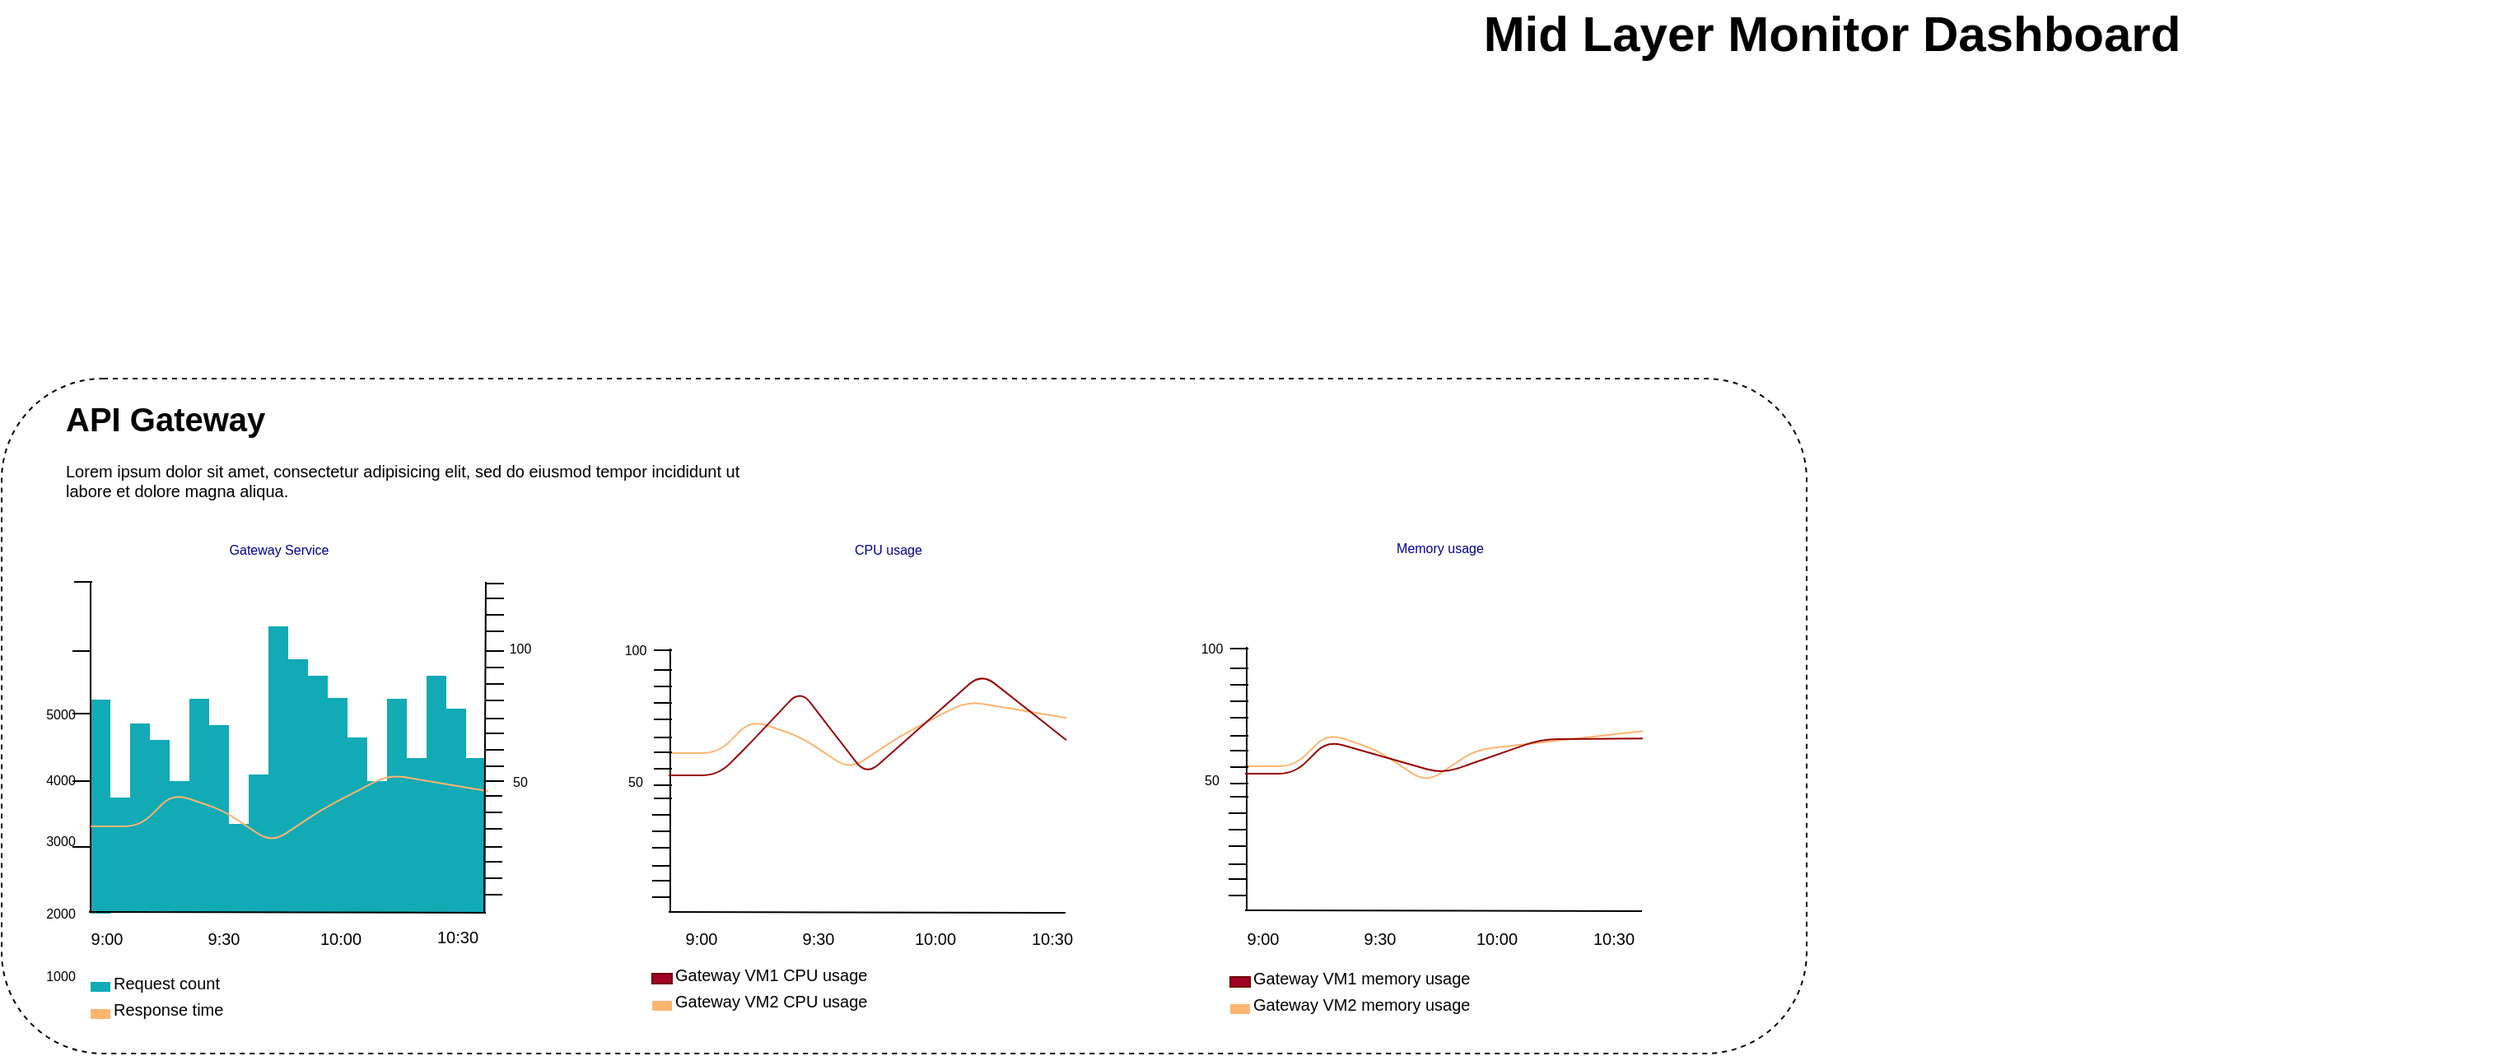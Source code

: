 <mxfile version="12.2.6" type="github" pages="1">
  <diagram id="07fea595-8f29-1299-0266-81d95cde20df" name="Page-1">
    <mxGraphModel dx="-1023" dy="820" grid="1" gridSize="10" guides="1" tooltips="1" connect="1" arrows="1" fold="1" page="1" pageScale="1" pageWidth="1169" pageHeight="827" background="#ffffff" math="0" shadow="0">
      <root>
        <mxCell id="0"/>
        <mxCell id="1" parent="0"/>
        <mxCell id="Wl3PlyjCfCqaFqwn1Miz-761" value="" style="rounded=1;whiteSpace=wrap;html=1;dashed=1;" vertex="1" parent="1">
          <mxGeometry x="2354" y="950" width="1096" height="410" as="geometry"/>
        </mxCell>
        <mxCell id="723" value="" style="whiteSpace=wrap;fillColor=#12AAB5;gradientColor=none;gradientDirection=east;strokeColor=none;html=1;fontColor=#23445d;" parent="1" vertex="1">
          <mxGeometry x="2408" y="1145" width="12" height="130" as="geometry"/>
        </mxCell>
        <mxCell id="739" value="" style="whiteSpace=wrap;fillColor=#12AAB5;gradientColor=none;gradientDirection=east;strokeColor=none;html=1;fontColor=#23445d;" parent="1" vertex="1">
          <mxGeometry x="2408" y="1316.5" width="12" height="6" as="geometry"/>
        </mxCell>
        <mxCell id="744" value="Request count" style="text;spacingTop=-5;html=1;points=[];fontSize=10;" parent="1" vertex="1">
          <mxGeometry x="2420" y="1309.5" width="80" height="20" as="geometry"/>
        </mxCell>
        <mxCell id="749" value="Mid Layer Monitor Dashboard" style="text;spacingTop=-5;align=center;verticalAlign=middle;fontSize=30;fontStyle=1;html=1;points=[]" parent="1" vertex="1">
          <mxGeometry x="3060" y="720" width="810" height="45" as="geometry"/>
        </mxCell>
        <mxCell id="o6w3HR38CNkeLtD_eccx-752" value="" style="whiteSpace=wrap;fillColor=#12AAB5;gradientColor=none;gradientDirection=east;strokeColor=none;html=1;fontColor=#23445d;" parent="1" vertex="1">
          <mxGeometry x="2420" y="1204.5" width="12" height="70" as="geometry"/>
        </mxCell>
        <mxCell id="o6w3HR38CNkeLtD_eccx-753" value="" style="whiteSpace=wrap;fillColor=#12AAB5;gradientColor=none;gradientDirection=east;strokeColor=none;html=1;fontColor=#23445d;" parent="1" vertex="1">
          <mxGeometry x="2516" y="1100.5" width="12" height="174" as="geometry"/>
        </mxCell>
        <mxCell id="o6w3HR38CNkeLtD_eccx-754" value="" style="whiteSpace=wrap;fillColor=#12AAB5;gradientColor=none;gradientDirection=east;strokeColor=none;html=1;fontColor=#23445d;" parent="1" vertex="1">
          <mxGeometry x="2432" y="1159.5" width="12" height="115" as="geometry"/>
        </mxCell>
        <mxCell id="o6w3HR38CNkeLtD_eccx-755" value="" style="whiteSpace=wrap;fillColor=#12AAB5;gradientColor=none;gradientDirection=east;strokeColor=none;html=1;fontColor=#23445d;" parent="1" vertex="1">
          <mxGeometry x="2444" y="1169.5" width="12" height="104" as="geometry"/>
        </mxCell>
        <mxCell id="o6w3HR38CNkeLtD_eccx-756" value="" style="whiteSpace=wrap;fillColor=#12AAB5;gradientColor=none;gradientDirection=east;strokeColor=none;html=1;fontColor=#23445d;" parent="1" vertex="1">
          <mxGeometry x="2456" y="1194.5" width="12" height="80" as="geometry"/>
        </mxCell>
        <mxCell id="o6w3HR38CNkeLtD_eccx-757" value="" style="whiteSpace=wrap;fillColor=#12AAB5;gradientColor=none;gradientDirection=east;strokeColor=none;html=1;fontColor=#23445d;" parent="1" vertex="1">
          <mxGeometry x="2468" y="1144.5" width="12" height="130" as="geometry"/>
        </mxCell>
        <mxCell id="o6w3HR38CNkeLtD_eccx-758" value="" style="whiteSpace=wrap;fillColor=#12AAB5;gradientColor=none;gradientDirection=east;strokeColor=none;html=1;fontColor=#23445d;" parent="1" vertex="1">
          <mxGeometry x="2480" y="1160.5" width="12" height="114" as="geometry"/>
        </mxCell>
        <mxCell id="o6w3HR38CNkeLtD_eccx-759" value="" style="whiteSpace=wrap;fillColor=#12AAB5;gradientColor=none;gradientDirection=east;strokeColor=none;html=1;fontColor=#23445d;" parent="1" vertex="1">
          <mxGeometry x="2492" y="1220.5" width="12" height="54" as="geometry"/>
        </mxCell>
        <mxCell id="o6w3HR38CNkeLtD_eccx-760" value="" style="whiteSpace=wrap;fillColor=#12AAB5;gradientColor=none;gradientDirection=east;strokeColor=none;html=1;fontColor=#23445d;" parent="1" vertex="1">
          <mxGeometry x="2504" y="1190.5" width="12" height="84" as="geometry"/>
        </mxCell>
        <mxCell id="o6w3HR38CNkeLtD_eccx-762" value="" style="whiteSpace=wrap;fillColor=#12AAB5;gradientColor=none;gradientDirection=east;strokeColor=none;html=1;fontColor=#23445d;" parent="1" vertex="1">
          <mxGeometry x="2528" y="1120.5" width="12" height="154" as="geometry"/>
        </mxCell>
        <mxCell id="o6w3HR38CNkeLtD_eccx-763" value="" style="whiteSpace=wrap;fillColor=#12AAB5;gradientColor=none;gradientDirection=east;strokeColor=none;html=1;fontColor=#23445d;" parent="1" vertex="1">
          <mxGeometry x="2540" y="1130.5" width="12" height="144" as="geometry"/>
        </mxCell>
        <mxCell id="o6w3HR38CNkeLtD_eccx-764" value="" style="whiteSpace=wrap;fillColor=#12AAB5;gradientColor=none;gradientDirection=east;strokeColor=none;html=1;fontColor=#23445d;" parent="1" vertex="1">
          <mxGeometry x="2636" y="1180.5" width="12" height="94" as="geometry"/>
        </mxCell>
        <mxCell id="o6w3HR38CNkeLtD_eccx-765" value="" style="whiteSpace=wrap;fillColor=#12AAB5;gradientColor=none;gradientDirection=east;strokeColor=none;html=1;fontColor=#23445d;" parent="1" vertex="1">
          <mxGeometry x="2552" y="1144" width="12" height="130" as="geometry"/>
        </mxCell>
        <mxCell id="o6w3HR38CNkeLtD_eccx-766" value="" style="whiteSpace=wrap;fillColor=#12AAB5;gradientColor=none;gradientDirection=east;strokeColor=none;html=1;fontColor=#23445d;" parent="1" vertex="1">
          <mxGeometry x="2564" y="1168" width="12" height="106" as="geometry"/>
        </mxCell>
        <mxCell id="o6w3HR38CNkeLtD_eccx-767" value="" style="whiteSpace=wrap;fillColor=#12AAB5;gradientColor=none;gradientDirection=east;strokeColor=none;html=1;fontColor=#23445d;" parent="1" vertex="1">
          <mxGeometry x="2576" y="1194.5" width="12" height="80" as="geometry"/>
        </mxCell>
        <mxCell id="o6w3HR38CNkeLtD_eccx-768" value="" style="whiteSpace=wrap;fillColor=#12AAB5;gradientColor=none;gradientDirection=east;strokeColor=none;html=1;fontColor=#23445d;" parent="1" vertex="1">
          <mxGeometry x="2588" y="1144.5" width="12" height="130" as="geometry"/>
        </mxCell>
        <mxCell id="o6w3HR38CNkeLtD_eccx-769" value="" style="whiteSpace=wrap;fillColor=#12AAB5;gradientColor=none;gradientDirection=east;strokeColor=none;html=1;fontColor=#23445d;" parent="1" vertex="1">
          <mxGeometry x="2600" y="1180.5" width="12" height="94" as="geometry"/>
        </mxCell>
        <mxCell id="o6w3HR38CNkeLtD_eccx-770" value="" style="whiteSpace=wrap;fillColor=#12AAB5;gradientColor=none;gradientDirection=east;strokeColor=none;html=1;fontColor=#23445d;" parent="1" vertex="1">
          <mxGeometry x="2612" y="1130.5" width="12" height="144" as="geometry"/>
        </mxCell>
        <mxCell id="o6w3HR38CNkeLtD_eccx-771" value="" style="whiteSpace=wrap;fillColor=#12AAB5;gradientColor=none;gradientDirection=east;strokeColor=none;html=1;fontColor=#23445d;" parent="1" vertex="1">
          <mxGeometry x="2624" y="1150.5" width="12" height="124" as="geometry"/>
        </mxCell>
        <mxCell id="o6w3HR38CNkeLtD_eccx-772" value="" style="endArrow=none;html=1;strokeWidth=1;" parent="1" edge="1">
          <mxGeometry width="50" height="50" relative="1" as="geometry">
            <mxPoint x="2408" y="1273.5" as="sourcePoint"/>
            <mxPoint x="2408" y="1073.5" as="targetPoint"/>
          </mxGeometry>
        </mxCell>
        <mxCell id="o6w3HR38CNkeLtD_eccx-783" value="" style="endArrow=none;html=1;strokeWidth=1;" parent="1" edge="1">
          <mxGeometry width="50" height="50" relative="1" as="geometry">
            <mxPoint x="2407" y="1274" as="sourcePoint"/>
            <mxPoint x="2648" y="1274.5" as="targetPoint"/>
          </mxGeometry>
        </mxCell>
        <mxCell id="o6w3HR38CNkeLtD_eccx-785" value="" style="endArrow=none;html=1;strokeWidth=1;entryX=1.125;entryY=0.214;entryDx=0;entryDy=0;entryPerimeter=0;strokeColor=#FFB570;" parent="1" target="o6w3HR38CNkeLtD_eccx-764" edge="1">
          <mxGeometry width="50" height="50" relative="1" as="geometry">
            <mxPoint x="2408" y="1222" as="sourcePoint"/>
            <mxPoint x="2598" y="1222" as="targetPoint"/>
            <Array as="points">
              <mxPoint x="2438" y="1222"/>
              <mxPoint x="2458" y="1202"/>
              <mxPoint x="2488" y="1212"/>
              <mxPoint x="2518" y="1232"/>
              <mxPoint x="2548" y="1212"/>
              <mxPoint x="2589" y="1190.5"/>
            </Array>
          </mxGeometry>
        </mxCell>
        <mxCell id="o6w3HR38CNkeLtD_eccx-787" value="" style="endArrow=none;html=1;strokeWidth=1;" parent="1" edge="1">
          <mxGeometry width="50" height="50" relative="1" as="geometry">
            <mxPoint x="2397" y="1234.5" as="sourcePoint"/>
            <mxPoint x="2408" y="1234.5" as="targetPoint"/>
          </mxGeometry>
        </mxCell>
        <mxCell id="o6w3HR38CNkeLtD_eccx-789" value="" style="endArrow=none;html=1;strokeWidth=1;" parent="1" edge="1">
          <mxGeometry width="50" height="50" relative="1" as="geometry">
            <mxPoint x="2397" y="1194.5" as="sourcePoint"/>
            <mxPoint x="2408" y="1194.5" as="targetPoint"/>
          </mxGeometry>
        </mxCell>
        <mxCell id="o6w3HR38CNkeLtD_eccx-790" value="" style="endArrow=none;html=1;strokeWidth=1;" parent="1" edge="1">
          <mxGeometry width="50" height="50" relative="1" as="geometry">
            <mxPoint x="2397" y="1153.5" as="sourcePoint"/>
            <mxPoint x="2408" y="1153.5" as="targetPoint"/>
          </mxGeometry>
        </mxCell>
        <mxCell id="o6w3HR38CNkeLtD_eccx-791" value="" style="endArrow=none;html=1;strokeWidth=1;" parent="1" edge="1">
          <mxGeometry width="50" height="50" relative="1" as="geometry">
            <mxPoint x="2647" y="1274.5" as="sourcePoint"/>
            <mxPoint x="2648" y="1073.5" as="targetPoint"/>
          </mxGeometry>
        </mxCell>
        <mxCell id="o6w3HR38CNkeLtD_eccx-792" value="" style="endArrow=none;html=1;strokeWidth=1;" parent="1" edge="1">
          <mxGeometry width="50" height="50" relative="1" as="geometry">
            <mxPoint x="2647" y="1263.5" as="sourcePoint"/>
            <mxPoint x="2658" y="1263.5" as="targetPoint"/>
          </mxGeometry>
        </mxCell>
        <mxCell id="o6w3HR38CNkeLtD_eccx-793" value="" style="endArrow=none;html=1;strokeWidth=1;" parent="1" edge="1">
          <mxGeometry width="50" height="50" relative="1" as="geometry">
            <mxPoint x="2648" y="1194.5" as="sourcePoint"/>
            <mxPoint x="2659" y="1194.5" as="targetPoint"/>
          </mxGeometry>
        </mxCell>
        <mxCell id="o6w3HR38CNkeLtD_eccx-794" value="" style="endArrow=none;html=1;strokeWidth=1;" parent="1" edge="1">
          <mxGeometry width="50" height="50" relative="1" as="geometry">
            <mxPoint x="2647" y="1203.5" as="sourcePoint"/>
            <mxPoint x="2658" y="1203.5" as="targetPoint"/>
          </mxGeometry>
        </mxCell>
        <mxCell id="o6w3HR38CNkeLtD_eccx-795" value="" style="endArrow=none;html=1;strokeWidth=1;" parent="1" edge="1">
          <mxGeometry width="50" height="50" relative="1" as="geometry">
            <mxPoint x="2647" y="1213.5" as="sourcePoint"/>
            <mxPoint x="2658" y="1213.5" as="targetPoint"/>
          </mxGeometry>
        </mxCell>
        <mxCell id="o6w3HR38CNkeLtD_eccx-796" value="" style="endArrow=none;html=1;strokeWidth=1;" parent="1" edge="1">
          <mxGeometry width="50" height="50" relative="1" as="geometry">
            <mxPoint x="2647" y="1223.5" as="sourcePoint"/>
            <mxPoint x="2658" y="1223.5" as="targetPoint"/>
          </mxGeometry>
        </mxCell>
        <mxCell id="o6w3HR38CNkeLtD_eccx-797" value="" style="endArrow=none;html=1;strokeWidth=1;" parent="1" edge="1">
          <mxGeometry width="50" height="50" relative="1" as="geometry">
            <mxPoint x="2647" y="1234.5" as="sourcePoint"/>
            <mxPoint x="2658" y="1234.5" as="targetPoint"/>
          </mxGeometry>
        </mxCell>
        <mxCell id="o6w3HR38CNkeLtD_eccx-798" value="" style="endArrow=none;html=1;strokeWidth=1;" parent="1" edge="1">
          <mxGeometry width="50" height="50" relative="1" as="geometry">
            <mxPoint x="2647" y="1243.5" as="sourcePoint"/>
            <mxPoint x="2658" y="1243.5" as="targetPoint"/>
          </mxGeometry>
        </mxCell>
        <mxCell id="o6w3HR38CNkeLtD_eccx-799" value="" style="endArrow=none;html=1;strokeWidth=1;" parent="1" edge="1">
          <mxGeometry width="50" height="50" relative="1" as="geometry">
            <mxPoint x="2647" y="1253.5" as="sourcePoint"/>
            <mxPoint x="2658" y="1253.5" as="targetPoint"/>
          </mxGeometry>
        </mxCell>
        <mxCell id="o6w3HR38CNkeLtD_eccx-800" value="" style="endArrow=none;html=1;strokeWidth=1;" parent="1" edge="1">
          <mxGeometry width="50" height="50" relative="1" as="geometry">
            <mxPoint x="2648" y="1185.5" as="sourcePoint"/>
            <mxPoint x="2659" y="1185.5" as="targetPoint"/>
          </mxGeometry>
        </mxCell>
        <mxCell id="o6w3HR38CNkeLtD_eccx-801" value="" style="endArrow=none;html=1;strokeWidth=1;" parent="1" edge="1">
          <mxGeometry width="50" height="50" relative="1" as="geometry">
            <mxPoint x="2648" y="1115.5" as="sourcePoint"/>
            <mxPoint x="2659" y="1115.5" as="targetPoint"/>
          </mxGeometry>
        </mxCell>
        <mxCell id="o6w3HR38CNkeLtD_eccx-802" value="" style="endArrow=none;html=1;strokeWidth=1;" parent="1" edge="1">
          <mxGeometry width="50" height="50" relative="1" as="geometry">
            <mxPoint x="2648" y="1125.5" as="sourcePoint"/>
            <mxPoint x="2659" y="1125.5" as="targetPoint"/>
          </mxGeometry>
        </mxCell>
        <mxCell id="o6w3HR38CNkeLtD_eccx-803" value="" style="endArrow=none;html=1;strokeWidth=1;" parent="1" edge="1">
          <mxGeometry width="50" height="50" relative="1" as="geometry">
            <mxPoint x="2648" y="1135.5" as="sourcePoint"/>
            <mxPoint x="2659" y="1135.5" as="targetPoint"/>
          </mxGeometry>
        </mxCell>
        <mxCell id="o6w3HR38CNkeLtD_eccx-804" value="" style="endArrow=none;html=1;strokeWidth=1;" parent="1" edge="1">
          <mxGeometry width="50" height="50" relative="1" as="geometry">
            <mxPoint x="2648" y="1145.5" as="sourcePoint"/>
            <mxPoint x="2659" y="1145.5" as="targetPoint"/>
          </mxGeometry>
        </mxCell>
        <mxCell id="o6w3HR38CNkeLtD_eccx-805" value="" style="endArrow=none;html=1;strokeWidth=1;" parent="1" edge="1">
          <mxGeometry width="50" height="50" relative="1" as="geometry">
            <mxPoint x="2648" y="1156.5" as="sourcePoint"/>
            <mxPoint x="2659" y="1156.5" as="targetPoint"/>
          </mxGeometry>
        </mxCell>
        <mxCell id="o6w3HR38CNkeLtD_eccx-806" value="" style="endArrow=none;html=1;strokeWidth=1;" parent="1" edge="1">
          <mxGeometry width="50" height="50" relative="1" as="geometry">
            <mxPoint x="2648" y="1165.5" as="sourcePoint"/>
            <mxPoint x="2659" y="1165.5" as="targetPoint"/>
          </mxGeometry>
        </mxCell>
        <mxCell id="o6w3HR38CNkeLtD_eccx-807" value="" style="endArrow=none;html=1;strokeWidth=1;" parent="1" edge="1">
          <mxGeometry width="50" height="50" relative="1" as="geometry">
            <mxPoint x="2648" y="1175.5" as="sourcePoint"/>
            <mxPoint x="2659" y="1175.5" as="targetPoint"/>
          </mxGeometry>
        </mxCell>
        <mxCell id="o6w3HR38CNkeLtD_eccx-808" value="" style="endArrow=none;html=1;strokeWidth=1;" parent="1" edge="1">
          <mxGeometry width="50" height="50" relative="1" as="geometry">
            <mxPoint x="2648" y="1103.5" as="sourcePoint"/>
            <mxPoint x="2659" y="1103.5" as="targetPoint"/>
          </mxGeometry>
        </mxCell>
        <mxCell id="o6w3HR38CNkeLtD_eccx-813" value="" style="endArrow=none;html=1;strokeWidth=1;" parent="1" edge="1">
          <mxGeometry width="50" height="50" relative="1" as="geometry">
            <mxPoint x="2648" y="1074.5" as="sourcePoint"/>
            <mxPoint x="2659" y="1074.5" as="targetPoint"/>
          </mxGeometry>
        </mxCell>
        <mxCell id="o6w3HR38CNkeLtD_eccx-814" value="" style="endArrow=none;html=1;strokeWidth=1;" parent="1" edge="1">
          <mxGeometry width="50" height="50" relative="1" as="geometry">
            <mxPoint x="2648" y="1083.5" as="sourcePoint"/>
            <mxPoint x="2659" y="1083.5" as="targetPoint"/>
          </mxGeometry>
        </mxCell>
        <mxCell id="o6w3HR38CNkeLtD_eccx-815" value="" style="endArrow=none;html=1;strokeWidth=1;" parent="1" edge="1">
          <mxGeometry width="50" height="50" relative="1" as="geometry">
            <mxPoint x="2648" y="1093.5" as="sourcePoint"/>
            <mxPoint x="2659" y="1093.5" as="targetPoint"/>
          </mxGeometry>
        </mxCell>
        <mxCell id="o6w3HR38CNkeLtD_eccx-816" value="" style="endArrow=none;html=1;strokeWidth=1;" parent="1" edge="1">
          <mxGeometry width="50" height="50" relative="1" as="geometry">
            <mxPoint x="2397" y="1115.5" as="sourcePoint"/>
            <mxPoint x="2408" y="1115.5" as="targetPoint"/>
          </mxGeometry>
        </mxCell>
        <mxCell id="o6w3HR38CNkeLtD_eccx-817" value="" style="endArrow=none;html=1;strokeWidth=1;" parent="1" edge="1">
          <mxGeometry width="50" height="50" relative="1" as="geometry">
            <mxPoint x="2398" y="1073.5" as="sourcePoint"/>
            <mxPoint x="2409" y="1073.5" as="targetPoint"/>
          </mxGeometry>
        </mxCell>
        <mxCell id="o6w3HR38CNkeLtD_eccx-818" value="&lt;font style=&quot;font-size: 8px;&quot;&gt;1000&lt;/font&gt;" style="text;html=1;align=center;verticalAlign=middle;whiteSpace=wrap;rounded=0;fontSize=8;" parent="1" vertex="1">
          <mxGeometry x="2370" y="1303" width="40" height="20" as="geometry"/>
        </mxCell>
        <mxCell id="o6w3HR38CNkeLtD_eccx-819" value="&lt;font style=&quot;font-size: 8px&quot;&gt;2000&lt;/font&gt;" style="text;html=1;align=center;verticalAlign=middle;whiteSpace=wrap;rounded=0;fontSize=8;" parent="1" vertex="1">
          <mxGeometry x="2370" y="1265" width="40" height="20" as="geometry"/>
        </mxCell>
        <mxCell id="o6w3HR38CNkeLtD_eccx-820" value="&lt;font style=&quot;font-size: 8px&quot;&gt;3000&lt;/font&gt;" style="text;html=1;align=center;verticalAlign=middle;whiteSpace=wrap;rounded=0;fontSize=8;" parent="1" vertex="1">
          <mxGeometry x="2370" y="1221" width="40" height="20" as="geometry"/>
        </mxCell>
        <mxCell id="o6w3HR38CNkeLtD_eccx-821" value="&lt;font style=&quot;font-size: 8px&quot;&gt;4000&lt;/font&gt;" style="text;html=1;align=center;verticalAlign=middle;whiteSpace=wrap;rounded=0;fontSize=8;" parent="1" vertex="1">
          <mxGeometry x="2370" y="1184" width="40" height="20" as="geometry"/>
        </mxCell>
        <mxCell id="o6w3HR38CNkeLtD_eccx-822" value="&lt;font style=&quot;font-size: 8px&quot;&gt;5000&lt;/font&gt;" style="text;html=1;align=center;verticalAlign=middle;whiteSpace=wrap;rounded=0;fontSize=8;" parent="1" vertex="1">
          <mxGeometry x="2370" y="1144" width="40" height="20" as="geometry"/>
        </mxCell>
        <mxCell id="o6w3HR38CNkeLtD_eccx-823" value="&lt;font style=&quot;font-size: 8px&quot;&gt;100&lt;/font&gt;" style="text;html=1;align=center;verticalAlign=middle;whiteSpace=wrap;rounded=0;fontSize=8;" parent="1" vertex="1">
          <mxGeometry x="2659" y="1103.5" width="20" height="20" as="geometry"/>
        </mxCell>
        <mxCell id="o6w3HR38CNkeLtD_eccx-824" value="&lt;font style=&quot;font-size: 8px&quot;&gt;50&lt;/font&gt;" style="text;html=1;align=center;verticalAlign=middle;whiteSpace=wrap;rounded=0;fontSize=8;" parent="1" vertex="1">
          <mxGeometry x="2659" y="1184.5" width="20" height="20" as="geometry"/>
        </mxCell>
        <mxCell id="o6w3HR38CNkeLtD_eccx-825" value="Gateway Service" style="text;html=1;strokeColor=none;fillColor=none;align=center;verticalAlign=middle;whiteSpace=wrap;rounded=0;fontSize=8;fontColor=#000099;" parent="1" vertex="1">
          <mxGeometry x="2469" y="1043.5" width="107" height="20" as="geometry"/>
        </mxCell>
        <mxCell id="o6w3HR38CNkeLtD_eccx-827" value="" style="whiteSpace=wrap;fillColor=#FFB570;gradientColor=none;gradientDirection=east;strokeColor=none;html=1;fontColor=#23445d;" parent="1" vertex="1">
          <mxGeometry x="2408" y="1333" width="12" height="6" as="geometry"/>
        </mxCell>
        <mxCell id="o6w3HR38CNkeLtD_eccx-828" value="Response time" style="text;spacingTop=-5;html=1;points=[];fontSize=10;" parent="1" vertex="1">
          <mxGeometry x="2420" y="1326" width="80" height="20" as="geometry"/>
        </mxCell>
        <mxCell id="o6w3HR38CNkeLtD_eccx-833" value="" style="endArrow=none;html=1;strokeWidth=1;entryX=1.125;entryY=0.214;entryDx=0;entryDy=0;entryPerimeter=0;strokeColor=#FFB570;" parent="1" edge="1">
          <mxGeometry width="50" height="50" relative="1" as="geometry">
            <mxPoint x="2759" y="1177.5" as="sourcePoint"/>
            <mxPoint x="3000.5" y="1156.116" as="targetPoint"/>
            <Array as="points">
              <mxPoint x="2789" y="1177.5"/>
              <mxPoint x="2809" y="1157.5"/>
              <mxPoint x="2839" y="1167.5"/>
              <mxPoint x="2869" y="1187.5"/>
              <mxPoint x="2899" y="1167.5"/>
              <mxPoint x="2940" y="1146"/>
            </Array>
          </mxGeometry>
        </mxCell>
        <mxCell id="o6w3HR38CNkeLtD_eccx-834" value="" style="endArrow=none;html=1;strokeWidth=1;" parent="1" edge="1">
          <mxGeometry width="50" height="50" relative="1" as="geometry">
            <mxPoint x="2760" y="1274" as="sourcePoint"/>
            <mxPoint x="2760" y="1114" as="targetPoint"/>
          </mxGeometry>
        </mxCell>
        <mxCell id="o6w3HR38CNkeLtD_eccx-836" value="" style="endArrow=none;html=1;strokeWidth=1;" parent="1" edge="1">
          <mxGeometry width="50" height="50" relative="1" as="geometry">
            <mxPoint x="2750" y="1205" as="sourcePoint"/>
            <mxPoint x="2761" y="1205" as="targetPoint"/>
          </mxGeometry>
        </mxCell>
        <mxCell id="o6w3HR38CNkeLtD_eccx-837" value="" style="endArrow=none;html=1;strokeWidth=1;" parent="1" edge="1">
          <mxGeometry width="50" height="50" relative="1" as="geometry">
            <mxPoint x="2749" y="1215" as="sourcePoint"/>
            <mxPoint x="2760" y="1215" as="targetPoint"/>
          </mxGeometry>
        </mxCell>
        <mxCell id="o6w3HR38CNkeLtD_eccx-838" value="" style="endArrow=none;html=1;strokeWidth=1;" parent="1" edge="1">
          <mxGeometry width="50" height="50" relative="1" as="geometry">
            <mxPoint x="2749" y="1225" as="sourcePoint"/>
            <mxPoint x="2760" y="1225" as="targetPoint"/>
          </mxGeometry>
        </mxCell>
        <mxCell id="o6w3HR38CNkeLtD_eccx-839" value="" style="endArrow=none;html=1;strokeWidth=1;" parent="1" edge="1">
          <mxGeometry width="50" height="50" relative="1" as="geometry">
            <mxPoint x="2749" y="1235" as="sourcePoint"/>
            <mxPoint x="2760" y="1235" as="targetPoint"/>
          </mxGeometry>
        </mxCell>
        <mxCell id="o6w3HR38CNkeLtD_eccx-840" value="" style="endArrow=none;html=1;strokeWidth=1;" parent="1" edge="1">
          <mxGeometry width="50" height="50" relative="1" as="geometry">
            <mxPoint x="2749" y="1246" as="sourcePoint"/>
            <mxPoint x="2760" y="1246" as="targetPoint"/>
          </mxGeometry>
        </mxCell>
        <mxCell id="o6w3HR38CNkeLtD_eccx-841" value="" style="endArrow=none;html=1;strokeWidth=1;" parent="1" edge="1">
          <mxGeometry width="50" height="50" relative="1" as="geometry">
            <mxPoint x="2749" y="1255" as="sourcePoint"/>
            <mxPoint x="2760" y="1255" as="targetPoint"/>
          </mxGeometry>
        </mxCell>
        <mxCell id="o6w3HR38CNkeLtD_eccx-842" value="" style="endArrow=none;html=1;strokeWidth=1;" parent="1" edge="1">
          <mxGeometry width="50" height="50" relative="1" as="geometry">
            <mxPoint x="2749" y="1265" as="sourcePoint"/>
            <mxPoint x="2760" y="1265" as="targetPoint"/>
          </mxGeometry>
        </mxCell>
        <mxCell id="o6w3HR38CNkeLtD_eccx-843" value="" style="endArrow=none;html=1;strokeWidth=1;" parent="1" edge="1">
          <mxGeometry width="50" height="50" relative="1" as="geometry">
            <mxPoint x="2750" y="1197" as="sourcePoint"/>
            <mxPoint x="2761" y="1197" as="targetPoint"/>
          </mxGeometry>
        </mxCell>
        <mxCell id="o6w3HR38CNkeLtD_eccx-844" value="" style="endArrow=none;html=1;strokeWidth=1;" parent="1" edge="1">
          <mxGeometry width="50" height="50" relative="1" as="geometry">
            <mxPoint x="2750" y="1127" as="sourcePoint"/>
            <mxPoint x="2761" y="1127" as="targetPoint"/>
          </mxGeometry>
        </mxCell>
        <mxCell id="o6w3HR38CNkeLtD_eccx-845" value="" style="endArrow=none;html=1;strokeWidth=1;" parent="1" edge="1">
          <mxGeometry width="50" height="50" relative="1" as="geometry">
            <mxPoint x="2750" y="1137" as="sourcePoint"/>
            <mxPoint x="2761" y="1137" as="targetPoint"/>
          </mxGeometry>
        </mxCell>
        <mxCell id="o6w3HR38CNkeLtD_eccx-846" value="" style="endArrow=none;html=1;strokeWidth=1;" parent="1" edge="1">
          <mxGeometry width="50" height="50" relative="1" as="geometry">
            <mxPoint x="2750" y="1147" as="sourcePoint"/>
            <mxPoint x="2761" y="1147" as="targetPoint"/>
          </mxGeometry>
        </mxCell>
        <mxCell id="o6w3HR38CNkeLtD_eccx-847" value="" style="endArrow=none;html=1;strokeWidth=1;" parent="1" edge="1">
          <mxGeometry width="50" height="50" relative="1" as="geometry">
            <mxPoint x="2750" y="1157" as="sourcePoint"/>
            <mxPoint x="2761" y="1157" as="targetPoint"/>
          </mxGeometry>
        </mxCell>
        <mxCell id="o6w3HR38CNkeLtD_eccx-848" value="" style="endArrow=none;html=1;strokeWidth=1;" parent="1" edge="1">
          <mxGeometry width="50" height="50" relative="1" as="geometry">
            <mxPoint x="2750" y="1168" as="sourcePoint"/>
            <mxPoint x="2761" y="1168" as="targetPoint"/>
          </mxGeometry>
        </mxCell>
        <mxCell id="o6w3HR38CNkeLtD_eccx-849" value="" style="endArrow=none;html=1;strokeWidth=1;" parent="1" edge="1">
          <mxGeometry width="50" height="50" relative="1" as="geometry">
            <mxPoint x="2750" y="1177" as="sourcePoint"/>
            <mxPoint x="2761" y="1177" as="targetPoint"/>
          </mxGeometry>
        </mxCell>
        <mxCell id="o6w3HR38CNkeLtD_eccx-850" value="" style="endArrow=none;html=1;strokeWidth=1;" parent="1" edge="1">
          <mxGeometry width="50" height="50" relative="1" as="geometry">
            <mxPoint x="2750" y="1187" as="sourcePoint"/>
            <mxPoint x="2761" y="1187" as="targetPoint"/>
          </mxGeometry>
        </mxCell>
        <mxCell id="o6w3HR38CNkeLtD_eccx-851" value="" style="endArrow=none;html=1;strokeWidth=1;" parent="1" edge="1">
          <mxGeometry width="50" height="50" relative="1" as="geometry">
            <mxPoint x="2750" y="1115" as="sourcePoint"/>
            <mxPoint x="2761" y="1115" as="targetPoint"/>
          </mxGeometry>
        </mxCell>
        <mxCell id="o6w3HR38CNkeLtD_eccx-855" value="&lt;font style=&quot;font-size: 8px&quot;&gt;100&lt;/font&gt;" style="text;html=1;align=center;verticalAlign=middle;whiteSpace=wrap;rounded=0;fontSize=8;" parent="1" vertex="1">
          <mxGeometry x="2729" y="1104.5" width="20" height="20" as="geometry"/>
        </mxCell>
        <mxCell id="o6w3HR38CNkeLtD_eccx-856" value="&lt;font style=&quot;font-size: 8px&quot;&gt;50&lt;/font&gt;" style="text;html=1;align=center;verticalAlign=middle;whiteSpace=wrap;rounded=0;fontSize=8;" parent="1" vertex="1">
          <mxGeometry x="2729" y="1184.5" width="20" height="20" as="geometry"/>
        </mxCell>
        <mxCell id="o6w3HR38CNkeLtD_eccx-857" value="" style="endArrow=none;html=1;strokeWidth=1;" parent="1" edge="1">
          <mxGeometry width="50" height="50" relative="1" as="geometry">
            <mxPoint x="2759" y="1274" as="sourcePoint"/>
            <mxPoint x="3000" y="1274.5" as="targetPoint"/>
          </mxGeometry>
        </mxCell>
        <mxCell id="o6w3HR38CNkeLtD_eccx-858" value="" style="endArrow=none;html=1;strokeWidth=1;entryX=1.125;entryY=0.214;entryDx=0;entryDy=0;entryPerimeter=0;strokeColor=#990000;" parent="1" edge="1">
          <mxGeometry width="50" height="50" relative="1" as="geometry">
            <mxPoint x="2759" y="1191" as="sourcePoint"/>
            <mxPoint x="3000.5" y="1169.616" as="targetPoint"/>
            <Array as="points">
              <mxPoint x="2789" y="1191"/>
              <mxPoint x="2809" y="1171"/>
              <mxPoint x="2839" y="1139"/>
              <mxPoint x="2879" y="1191"/>
              <mxPoint x="2949" y="1129"/>
            </Array>
          </mxGeometry>
        </mxCell>
        <mxCell id="o6w3HR38CNkeLtD_eccx-903" value="" style="endArrow=none;html=1;strokeWidth=1;entryX=1.125;entryY=0.214;entryDx=0;entryDy=0;entryPerimeter=0;strokeColor=#FFB570;" parent="1" edge="1">
          <mxGeometry width="50" height="50" relative="1" as="geometry">
            <mxPoint x="3109" y="1185.5" as="sourcePoint"/>
            <mxPoint x="3350.5" y="1164.116" as="targetPoint"/>
            <Array as="points">
              <mxPoint x="3139" y="1185.5"/>
              <mxPoint x="3159" y="1165.5"/>
              <mxPoint x="3189" y="1175.5"/>
              <mxPoint x="3219" y="1195.5"/>
              <mxPoint x="3249" y="1175.5"/>
            </Array>
          </mxGeometry>
        </mxCell>
        <mxCell id="o6w3HR38CNkeLtD_eccx-904" value="" style="endArrow=none;html=1;strokeWidth=1;" parent="1" edge="1">
          <mxGeometry width="50" height="50" relative="1" as="geometry">
            <mxPoint x="3110" y="1273" as="sourcePoint"/>
            <mxPoint x="3110" y="1113" as="targetPoint"/>
          </mxGeometry>
        </mxCell>
        <mxCell id="o6w3HR38CNkeLtD_eccx-905" value="" style="endArrow=none;html=1;strokeWidth=1;" parent="1" edge="1">
          <mxGeometry width="50" height="50" relative="1" as="geometry">
            <mxPoint x="3100" y="1204" as="sourcePoint"/>
            <mxPoint x="3111" y="1204" as="targetPoint"/>
          </mxGeometry>
        </mxCell>
        <mxCell id="o6w3HR38CNkeLtD_eccx-906" value="" style="endArrow=none;html=1;strokeWidth=1;" parent="1" edge="1">
          <mxGeometry width="50" height="50" relative="1" as="geometry">
            <mxPoint x="3099" y="1214" as="sourcePoint"/>
            <mxPoint x="3110" y="1214" as="targetPoint"/>
          </mxGeometry>
        </mxCell>
        <mxCell id="o6w3HR38CNkeLtD_eccx-907" value="" style="endArrow=none;html=1;strokeWidth=1;" parent="1" edge="1">
          <mxGeometry width="50" height="50" relative="1" as="geometry">
            <mxPoint x="3099" y="1224" as="sourcePoint"/>
            <mxPoint x="3110" y="1224" as="targetPoint"/>
          </mxGeometry>
        </mxCell>
        <mxCell id="o6w3HR38CNkeLtD_eccx-908" value="" style="endArrow=none;html=1;strokeWidth=1;" parent="1" edge="1">
          <mxGeometry width="50" height="50" relative="1" as="geometry">
            <mxPoint x="3099" y="1234" as="sourcePoint"/>
            <mxPoint x="3110" y="1234" as="targetPoint"/>
          </mxGeometry>
        </mxCell>
        <mxCell id="o6w3HR38CNkeLtD_eccx-909" value="" style="endArrow=none;html=1;strokeWidth=1;" parent="1" edge="1">
          <mxGeometry width="50" height="50" relative="1" as="geometry">
            <mxPoint x="3099" y="1245" as="sourcePoint"/>
            <mxPoint x="3110" y="1245" as="targetPoint"/>
          </mxGeometry>
        </mxCell>
        <mxCell id="o6w3HR38CNkeLtD_eccx-910" value="" style="endArrow=none;html=1;strokeWidth=1;" parent="1" edge="1">
          <mxGeometry width="50" height="50" relative="1" as="geometry">
            <mxPoint x="3099" y="1254" as="sourcePoint"/>
            <mxPoint x="3110" y="1254" as="targetPoint"/>
          </mxGeometry>
        </mxCell>
        <mxCell id="o6w3HR38CNkeLtD_eccx-911" value="" style="endArrow=none;html=1;strokeWidth=1;" parent="1" edge="1">
          <mxGeometry width="50" height="50" relative="1" as="geometry">
            <mxPoint x="3099" y="1264" as="sourcePoint"/>
            <mxPoint x="3110" y="1264" as="targetPoint"/>
          </mxGeometry>
        </mxCell>
        <mxCell id="o6w3HR38CNkeLtD_eccx-912" value="" style="endArrow=none;html=1;strokeWidth=1;" parent="1" edge="1">
          <mxGeometry width="50" height="50" relative="1" as="geometry">
            <mxPoint x="3100" y="1196" as="sourcePoint"/>
            <mxPoint x="3111" y="1196" as="targetPoint"/>
          </mxGeometry>
        </mxCell>
        <mxCell id="o6w3HR38CNkeLtD_eccx-913" value="" style="endArrow=none;html=1;strokeWidth=1;" parent="1" edge="1">
          <mxGeometry width="50" height="50" relative="1" as="geometry">
            <mxPoint x="3100" y="1126" as="sourcePoint"/>
            <mxPoint x="3111" y="1126" as="targetPoint"/>
          </mxGeometry>
        </mxCell>
        <mxCell id="o6w3HR38CNkeLtD_eccx-914" value="" style="endArrow=none;html=1;strokeWidth=1;" parent="1" edge="1">
          <mxGeometry width="50" height="50" relative="1" as="geometry">
            <mxPoint x="3100" y="1136" as="sourcePoint"/>
            <mxPoint x="3111" y="1136" as="targetPoint"/>
          </mxGeometry>
        </mxCell>
        <mxCell id="o6w3HR38CNkeLtD_eccx-915" value="" style="endArrow=none;html=1;strokeWidth=1;" parent="1" edge="1">
          <mxGeometry width="50" height="50" relative="1" as="geometry">
            <mxPoint x="3100" y="1146" as="sourcePoint"/>
            <mxPoint x="3111" y="1146" as="targetPoint"/>
          </mxGeometry>
        </mxCell>
        <mxCell id="o6w3HR38CNkeLtD_eccx-916" value="" style="endArrow=none;html=1;strokeWidth=1;" parent="1" edge="1">
          <mxGeometry width="50" height="50" relative="1" as="geometry">
            <mxPoint x="3100" y="1156" as="sourcePoint"/>
            <mxPoint x="3111" y="1156" as="targetPoint"/>
          </mxGeometry>
        </mxCell>
        <mxCell id="o6w3HR38CNkeLtD_eccx-917" value="" style="endArrow=none;html=1;strokeWidth=1;" parent="1" edge="1">
          <mxGeometry width="50" height="50" relative="1" as="geometry">
            <mxPoint x="3100" y="1167" as="sourcePoint"/>
            <mxPoint x="3111" y="1167" as="targetPoint"/>
          </mxGeometry>
        </mxCell>
        <mxCell id="o6w3HR38CNkeLtD_eccx-918" value="" style="endArrow=none;html=1;strokeWidth=1;" parent="1" edge="1">
          <mxGeometry width="50" height="50" relative="1" as="geometry">
            <mxPoint x="3100" y="1176" as="sourcePoint"/>
            <mxPoint x="3111" y="1176" as="targetPoint"/>
          </mxGeometry>
        </mxCell>
        <mxCell id="o6w3HR38CNkeLtD_eccx-919" value="" style="endArrow=none;html=1;strokeWidth=1;" parent="1" edge="1">
          <mxGeometry width="50" height="50" relative="1" as="geometry">
            <mxPoint x="3100" y="1186" as="sourcePoint"/>
            <mxPoint x="3111" y="1186" as="targetPoint"/>
          </mxGeometry>
        </mxCell>
        <mxCell id="o6w3HR38CNkeLtD_eccx-920" value="" style="endArrow=none;html=1;strokeWidth=1;" parent="1" edge="1">
          <mxGeometry width="50" height="50" relative="1" as="geometry">
            <mxPoint x="3100" y="1114" as="sourcePoint"/>
            <mxPoint x="3111" y="1114" as="targetPoint"/>
          </mxGeometry>
        </mxCell>
        <mxCell id="o6w3HR38CNkeLtD_eccx-921" value="&lt;font style=&quot;font-size: 8px&quot;&gt;100&lt;/font&gt;" style="text;html=1;align=center;verticalAlign=middle;whiteSpace=wrap;rounded=0;fontSize=8;" parent="1" vertex="1">
          <mxGeometry x="3079" y="1103.5" width="20" height="20" as="geometry"/>
        </mxCell>
        <mxCell id="o6w3HR38CNkeLtD_eccx-922" value="&lt;font style=&quot;font-size: 8px&quot;&gt;50&lt;/font&gt;" style="text;html=1;align=center;verticalAlign=middle;whiteSpace=wrap;rounded=0;fontSize=8;" parent="1" vertex="1">
          <mxGeometry x="3079" y="1183.5" width="20" height="20" as="geometry"/>
        </mxCell>
        <mxCell id="o6w3HR38CNkeLtD_eccx-923" value="" style="endArrow=none;html=1;strokeWidth=1;" parent="1" edge="1">
          <mxGeometry width="50" height="50" relative="1" as="geometry">
            <mxPoint x="3109" y="1273" as="sourcePoint"/>
            <mxPoint x="3350" y="1273.5" as="targetPoint"/>
          </mxGeometry>
        </mxCell>
        <mxCell id="o6w3HR38CNkeLtD_eccx-924" value="" style="endArrow=none;html=1;strokeWidth=1;entryX=1.125;entryY=0.214;entryDx=0;entryDy=0;entryPerimeter=0;strokeColor=#990000;" parent="1" edge="1">
          <mxGeometry width="50" height="50" relative="1" as="geometry">
            <mxPoint x="3109" y="1190" as="sourcePoint"/>
            <mxPoint x="3350.5" y="1168.616" as="targetPoint"/>
            <Array as="points">
              <mxPoint x="3139" y="1190"/>
              <mxPoint x="3159" y="1170"/>
              <mxPoint x="3229" y="1190"/>
              <mxPoint x="3289" y="1169"/>
            </Array>
          </mxGeometry>
        </mxCell>
        <mxCell id="o6w3HR38CNkeLtD_eccx-925" value="Memory usage" style="text;html=1;strokeColor=none;fillColor=none;align=center;verticalAlign=middle;whiteSpace=wrap;rounded=0;fontSize=8;fontColor=#000099;" parent="1" vertex="1">
          <mxGeometry x="3174" y="1042.5" width="107" height="20" as="geometry"/>
        </mxCell>
        <mxCell id="o6w3HR38CNkeLtD_eccx-926" value="CPU usage" style="text;html=1;strokeColor=none;fillColor=none;align=center;verticalAlign=middle;whiteSpace=wrap;rounded=0;fontSize=8;fontColor=#000099;" parent="1" vertex="1">
          <mxGeometry x="2839" y="1043.5" width="107" height="20" as="geometry"/>
        </mxCell>
        <mxCell id="o6w3HR38CNkeLtD_eccx-928" value="9:00" style="text;html=1;strokeColor=none;fillColor=none;align=center;verticalAlign=middle;whiteSpace=wrap;rounded=0;dashed=1;dashPattern=1 2;fontSize=10;fontColor=#000000;opacity=0;" parent="1" vertex="1">
          <mxGeometry x="2398" y="1279.5" width="40" height="20" as="geometry"/>
        </mxCell>
        <mxCell id="o6w3HR38CNkeLtD_eccx-929" value="9:30" style="text;html=1;strokeColor=none;fillColor=none;align=center;verticalAlign=middle;whiteSpace=wrap;rounded=0;dashed=1;dashPattern=1 2;fontSize=10;fontColor=#000000;opacity=0;" parent="1" vertex="1">
          <mxGeometry x="2469" y="1279.5" width="40" height="20" as="geometry"/>
        </mxCell>
        <mxCell id="o6w3HR38CNkeLtD_eccx-931" value="10:00" style="text;html=1;strokeColor=none;fillColor=none;align=center;verticalAlign=middle;whiteSpace=wrap;rounded=0;dashed=1;dashPattern=1 2;fontSize=10;fontColor=#000000;opacity=0;" parent="1" vertex="1">
          <mxGeometry x="2540" y="1279.5" width="40" height="20" as="geometry"/>
        </mxCell>
        <mxCell id="o6w3HR38CNkeLtD_eccx-932" value="10:30" style="text;html=1;strokeColor=none;fillColor=none;align=center;verticalAlign=middle;whiteSpace=wrap;rounded=0;dashed=1;dashPattern=1 2;fontSize=10;fontColor=#000000;opacity=0;" parent="1" vertex="1">
          <mxGeometry x="2611" y="1278.5" width="40" height="20" as="geometry"/>
        </mxCell>
        <mxCell id="o6w3HR38CNkeLtD_eccx-933" value="9:00" style="text;html=1;strokeColor=none;fillColor=none;align=center;verticalAlign=middle;whiteSpace=wrap;rounded=0;dashed=1;dashPattern=1 2;fontSize=10;fontColor=#000000;opacity=0;" parent="1" vertex="1">
          <mxGeometry x="2759" y="1279.5" width="40" height="20" as="geometry"/>
        </mxCell>
        <mxCell id="o6w3HR38CNkeLtD_eccx-934" value="9:30" style="text;html=1;strokeColor=none;fillColor=none;align=center;verticalAlign=middle;whiteSpace=wrap;rounded=0;dashed=1;dashPattern=1 2;fontSize=10;fontColor=#000000;opacity=0;" parent="1" vertex="1">
          <mxGeometry x="2830" y="1279.5" width="40" height="20" as="geometry"/>
        </mxCell>
        <mxCell id="o6w3HR38CNkeLtD_eccx-935" value="10:00" style="text;html=1;strokeColor=none;fillColor=none;align=center;verticalAlign=middle;whiteSpace=wrap;rounded=0;dashed=1;dashPattern=1 2;fontSize=10;fontColor=#000000;opacity=0;" parent="1" vertex="1">
          <mxGeometry x="2901" y="1279.5" width="40" height="20" as="geometry"/>
        </mxCell>
        <mxCell id="o6w3HR38CNkeLtD_eccx-936" value="10:30" style="text;html=1;strokeColor=none;fillColor=none;align=center;verticalAlign=middle;whiteSpace=wrap;rounded=0;dashed=1;dashPattern=1 2;fontSize=10;fontColor=#000000;opacity=0;" parent="1" vertex="1">
          <mxGeometry x="2972" y="1279.5" width="40" height="20" as="geometry"/>
        </mxCell>
        <mxCell id="o6w3HR38CNkeLtD_eccx-937" value="9:00" style="text;html=1;strokeColor=none;fillColor=none;align=center;verticalAlign=middle;whiteSpace=wrap;rounded=0;dashed=1;dashPattern=1 2;fontSize=10;fontColor=#000000;opacity=0;" parent="1" vertex="1">
          <mxGeometry x="3100" y="1279.5" width="40" height="20" as="geometry"/>
        </mxCell>
        <mxCell id="o6w3HR38CNkeLtD_eccx-938" value="9:30" style="text;html=1;strokeColor=none;fillColor=none;align=center;verticalAlign=middle;whiteSpace=wrap;rounded=0;dashed=1;dashPattern=1 2;fontSize=10;fontColor=#000000;opacity=0;" parent="1" vertex="1">
          <mxGeometry x="3171" y="1279.5" width="40" height="20" as="geometry"/>
        </mxCell>
        <mxCell id="o6w3HR38CNkeLtD_eccx-939" value="10:00" style="text;html=1;strokeColor=none;fillColor=none;align=center;verticalAlign=middle;whiteSpace=wrap;rounded=0;dashed=1;dashPattern=1 2;fontSize=10;fontColor=#000000;opacity=0;" parent="1" vertex="1">
          <mxGeometry x="3242" y="1279.5" width="40" height="20" as="geometry"/>
        </mxCell>
        <mxCell id="o6w3HR38CNkeLtD_eccx-940" value="10:30" style="text;html=1;strokeColor=none;fillColor=none;align=center;verticalAlign=middle;whiteSpace=wrap;rounded=0;dashed=1;dashPattern=1 2;fontSize=10;fontColor=#000000;opacity=0;" parent="1" vertex="1">
          <mxGeometry x="3313" y="1279.5" width="40" height="20" as="geometry"/>
        </mxCell>
        <mxCell id="o6w3HR38CNkeLtD_eccx-944" value="&lt;h1&gt;API Gateway&lt;/h1&gt;&lt;p&gt;Lorem ipsum dolor sit amet, consectetur adipisicing elit, sed do eiusmod tempor incididunt ut labore et dolore magna aliqua.&lt;/p&gt;" style="text;html=1;strokeColor=none;fillColor=none;spacing=5;spacingTop=-20;whiteSpace=wrap;overflow=hidden;rounded=0;shadow=0;dashed=1;dashPattern=1 2;comic=0;labelBackgroundColor=none;fontSize=10;opacity=0;" parent="1" vertex="1">
          <mxGeometry x="2388" y="960" width="432" height="80" as="geometry"/>
        </mxCell>
        <mxCell id="Wl3PlyjCfCqaFqwn1Miz-749" value="" style="whiteSpace=wrap;fillColor=#a20025;gradientDirection=east;strokeColor=#6F0000;html=1;fontColor=#ffffff;" vertex="1" parent="1">
          <mxGeometry x="2749" y="1311.5" width="12" height="6" as="geometry"/>
        </mxCell>
        <mxCell id="Wl3PlyjCfCqaFqwn1Miz-750" value="Gateway VM1 CPU usage" style="text;spacingTop=-5;html=1;points=[];fontSize=10;" vertex="1" parent="1">
          <mxGeometry x="2761" y="1304.5" width="80" height="20" as="geometry"/>
        </mxCell>
        <mxCell id="Wl3PlyjCfCqaFqwn1Miz-751" value="" style="whiteSpace=wrap;fillColor=#FFB570;gradientColor=none;gradientDirection=east;strokeColor=none;html=1;fontColor=#23445d;" vertex="1" parent="1">
          <mxGeometry x="2749" y="1328" width="12" height="6" as="geometry"/>
        </mxCell>
        <mxCell id="Wl3PlyjCfCqaFqwn1Miz-752" value="Gateway VM2 CPU usage" style="text;spacingTop=-5;html=1;points=[];fontSize=10;" vertex="1" parent="1">
          <mxGeometry x="2761" y="1321" width="80" height="20" as="geometry"/>
        </mxCell>
        <mxCell id="Wl3PlyjCfCqaFqwn1Miz-757" value="" style="whiteSpace=wrap;fillColor=#a20025;gradientDirection=east;strokeColor=#6F0000;html=1;fontColor=#ffffff;" vertex="1" parent="1">
          <mxGeometry x="3100" y="1313.5" width="12" height="6" as="geometry"/>
        </mxCell>
        <mxCell id="Wl3PlyjCfCqaFqwn1Miz-758" value="Gateway VM1 memory usage" style="text;spacingTop=-5;html=1;points=[];fontSize=10;" vertex="1" parent="1">
          <mxGeometry x="3112" y="1306.5" width="80" height="20" as="geometry"/>
        </mxCell>
        <mxCell id="Wl3PlyjCfCqaFqwn1Miz-759" value="" style="whiteSpace=wrap;fillColor=#FFB570;gradientColor=none;gradientDirection=east;strokeColor=none;html=1;fontColor=#23445d;" vertex="1" parent="1">
          <mxGeometry x="3100" y="1330" width="12" height="6" as="geometry"/>
        </mxCell>
        <mxCell id="Wl3PlyjCfCqaFqwn1Miz-760" value="Gateway VM2 memory usage" style="text;spacingTop=-5;html=1;points=[];fontSize=10;" vertex="1" parent="1">
          <mxGeometry x="3112" y="1323" width="80" height="20" as="geometry"/>
        </mxCell>
      </root>
    </mxGraphModel>
  </diagram>
</mxfile>
